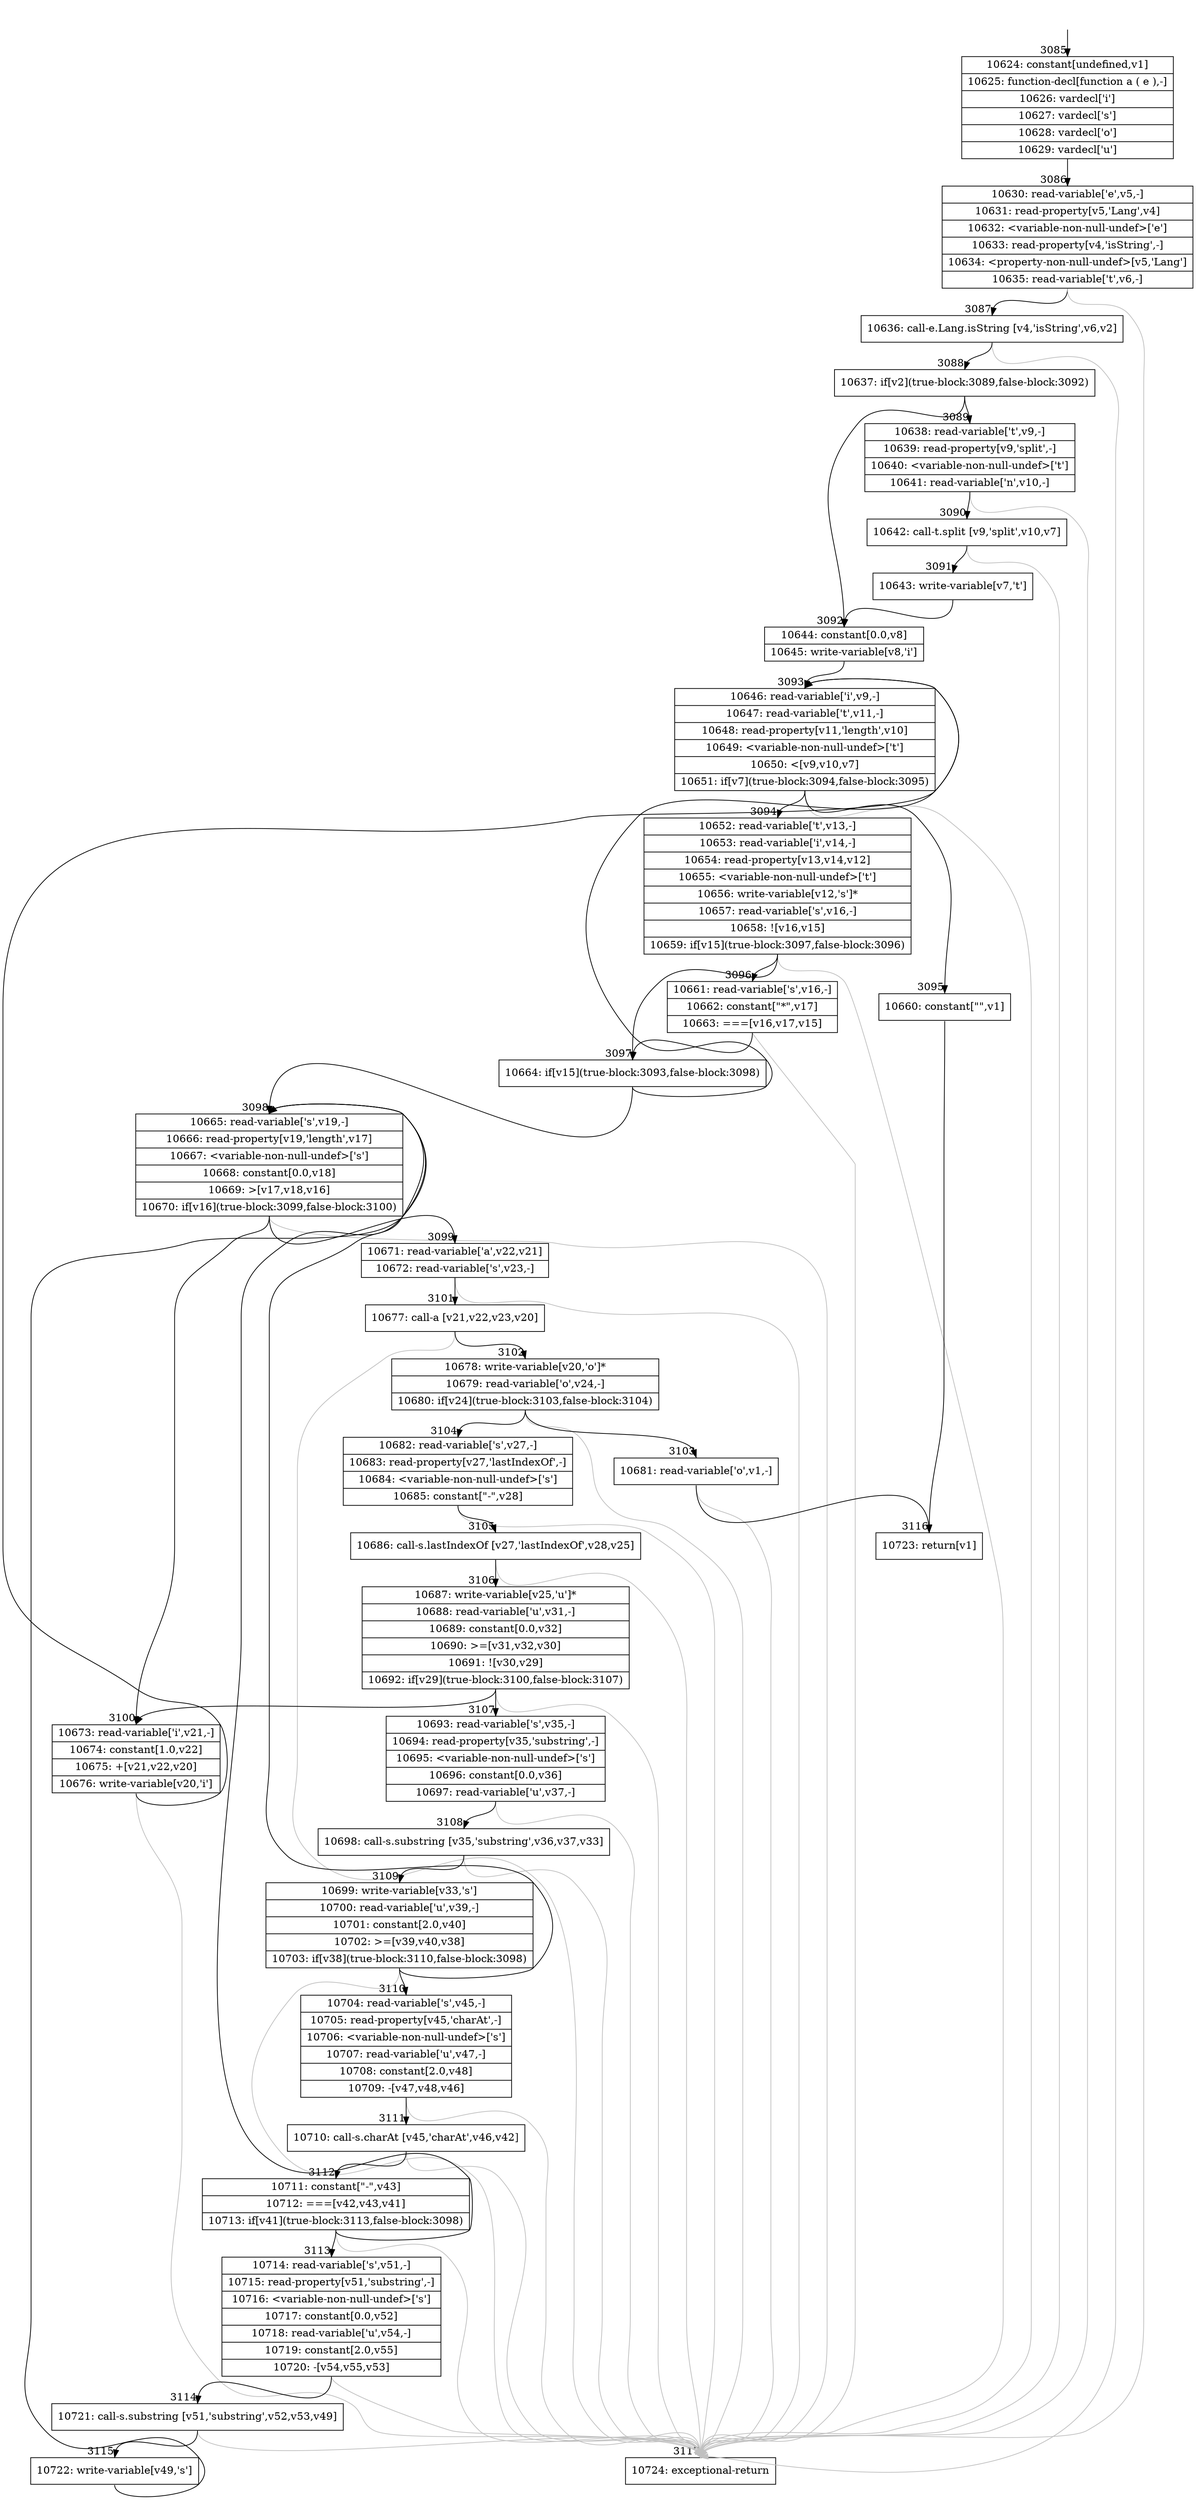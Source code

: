 digraph {
rankdir="TD"
BB_entry165[shape=none,label=""];
BB_entry165 -> BB3085 [tailport=s, headport=n, headlabel="    3085"]
BB3085 [shape=record label="{10624: constant[undefined,v1]|10625: function-decl[function a ( e ),-]|10626: vardecl['i']|10627: vardecl['s']|10628: vardecl['o']|10629: vardecl['u']}" ] 
BB3085 -> BB3086 [tailport=s, headport=n, headlabel="      3086"]
BB3086 [shape=record label="{10630: read-variable['e',v5,-]|10631: read-property[v5,'Lang',v4]|10632: \<variable-non-null-undef\>['e']|10633: read-property[v4,'isString',-]|10634: \<property-non-null-undef\>[v5,'Lang']|10635: read-variable['t',v6,-]}" ] 
BB3086 -> BB3087 [tailport=s, headport=n, headlabel="      3087"]
BB3086 -> BB3117 [tailport=s, headport=n, color=gray, headlabel="      3117"]
BB3087 [shape=record label="{10636: call-e.Lang.isString [v4,'isString',v6,v2]}" ] 
BB3087 -> BB3088 [tailport=s, headport=n, headlabel="      3088"]
BB3087 -> BB3117 [tailport=s, headport=n, color=gray]
BB3088 [shape=record label="{10637: if[v2](true-block:3089,false-block:3092)}" ] 
BB3088 -> BB3092 [tailport=s, headport=n, headlabel="      3092"]
BB3088 -> BB3089 [tailport=s, headport=n, headlabel="      3089"]
BB3089 [shape=record label="{10638: read-variable['t',v9,-]|10639: read-property[v9,'split',-]|10640: \<variable-non-null-undef\>['t']|10641: read-variable['n',v10,-]}" ] 
BB3089 -> BB3090 [tailport=s, headport=n, headlabel="      3090"]
BB3089 -> BB3117 [tailport=s, headport=n, color=gray]
BB3090 [shape=record label="{10642: call-t.split [v9,'split',v10,v7]}" ] 
BB3090 -> BB3091 [tailport=s, headport=n, headlabel="      3091"]
BB3090 -> BB3117 [tailport=s, headport=n, color=gray]
BB3091 [shape=record label="{10643: write-variable[v7,'t']}" ] 
BB3091 -> BB3092 [tailport=s, headport=n]
BB3092 [shape=record label="{10644: constant[0.0,v8]|10645: write-variable[v8,'i']}" ] 
BB3092 -> BB3093 [tailport=s, headport=n, headlabel="      3093"]
BB3093 [shape=record label="{10646: read-variable['i',v9,-]|10647: read-variable['t',v11,-]|10648: read-property[v11,'length',v10]|10649: \<variable-non-null-undef\>['t']|10650: \<[v9,v10,v7]|10651: if[v7](true-block:3094,false-block:3095)}" ] 
BB3093 -> BB3094 [tailport=s, headport=n, headlabel="      3094"]
BB3093 -> BB3095 [tailport=s, headport=n, headlabel="      3095"]
BB3093 -> BB3117 [tailport=s, headport=n, color=gray]
BB3094 [shape=record label="{10652: read-variable['t',v13,-]|10653: read-variable['i',v14,-]|10654: read-property[v13,v14,v12]|10655: \<variable-non-null-undef\>['t']|10656: write-variable[v12,'s']*|10657: read-variable['s',v16,-]|10658: ![v16,v15]|10659: if[v15](true-block:3097,false-block:3096)}" ] 
BB3094 -> BB3097 [tailport=s, headport=n, headlabel="      3097"]
BB3094 -> BB3096 [tailport=s, headport=n, headlabel="      3096"]
BB3094 -> BB3117 [tailport=s, headport=n, color=gray]
BB3095 [shape=record label="{10660: constant[\"\",v1]}" ] 
BB3095 -> BB3116 [tailport=s, headport=n, headlabel="      3116"]
BB3096 [shape=record label="{10661: read-variable['s',v16,-]|10662: constant[\"*\",v17]|10663: ===[v16,v17,v15]}" ] 
BB3096 -> BB3097 [tailport=s, headport=n]
BB3096 -> BB3117 [tailport=s, headport=n, color=gray]
BB3097 [shape=record label="{10664: if[v15](true-block:3093,false-block:3098)}" ] 
BB3097 -> BB3093 [tailport=s, headport=n]
BB3097 -> BB3098 [tailport=s, headport=n, headlabel="      3098"]
BB3098 [shape=record label="{10665: read-variable['s',v19,-]|10666: read-property[v19,'length',v17]|10667: \<variable-non-null-undef\>['s']|10668: constant[0.0,v18]|10669: \>[v17,v18,v16]|10670: if[v16](true-block:3099,false-block:3100)}" ] 
BB3098 -> BB3099 [tailport=s, headport=n, headlabel="      3099"]
BB3098 -> BB3100 [tailport=s, headport=n, headlabel="      3100"]
BB3098 -> BB3117 [tailport=s, headport=n, color=gray]
BB3099 [shape=record label="{10671: read-variable['a',v22,v21]|10672: read-variable['s',v23,-]}" ] 
BB3099 -> BB3101 [tailport=s, headport=n, headlabel="      3101"]
BB3099 -> BB3117 [tailport=s, headport=n, color=gray]
BB3100 [shape=record label="{10673: read-variable['i',v21,-]|10674: constant[1.0,v22]|10675: +[v21,v22,v20]|10676: write-variable[v20,'i']}" ] 
BB3100 -> BB3093 [tailport=s, headport=n]
BB3100 -> BB3117 [tailport=s, headport=n, color=gray]
BB3101 [shape=record label="{10677: call-a [v21,v22,v23,v20]}" ] 
BB3101 -> BB3102 [tailport=s, headport=n, headlabel="      3102"]
BB3101 -> BB3117 [tailport=s, headport=n, color=gray]
BB3102 [shape=record label="{10678: write-variable[v20,'o']*|10679: read-variable['o',v24,-]|10680: if[v24](true-block:3103,false-block:3104)}" ] 
BB3102 -> BB3103 [tailport=s, headport=n, headlabel="      3103"]
BB3102 -> BB3104 [tailport=s, headport=n, headlabel="      3104"]
BB3102 -> BB3117 [tailport=s, headport=n, color=gray]
BB3103 [shape=record label="{10681: read-variable['o',v1,-]}" ] 
BB3103 -> BB3116 [tailport=s, headport=n]
BB3103 -> BB3117 [tailport=s, headport=n, color=gray]
BB3104 [shape=record label="{10682: read-variable['s',v27,-]|10683: read-property[v27,'lastIndexOf',-]|10684: \<variable-non-null-undef\>['s']|10685: constant[\"-\",v28]}" ] 
BB3104 -> BB3105 [tailport=s, headport=n, headlabel="      3105"]
BB3104 -> BB3117 [tailport=s, headport=n, color=gray]
BB3105 [shape=record label="{10686: call-s.lastIndexOf [v27,'lastIndexOf',v28,v25]}" ] 
BB3105 -> BB3106 [tailport=s, headport=n, headlabel="      3106"]
BB3105 -> BB3117 [tailport=s, headport=n, color=gray]
BB3106 [shape=record label="{10687: write-variable[v25,'u']*|10688: read-variable['u',v31,-]|10689: constant[0.0,v32]|10690: \>=[v31,v32,v30]|10691: ![v30,v29]|10692: if[v29](true-block:3100,false-block:3107)}" ] 
BB3106 -> BB3100 [tailport=s, headport=n]
BB3106 -> BB3107 [tailport=s, headport=n, headlabel="      3107"]
BB3106 -> BB3117 [tailport=s, headport=n, color=gray]
BB3107 [shape=record label="{10693: read-variable['s',v35,-]|10694: read-property[v35,'substring',-]|10695: \<variable-non-null-undef\>['s']|10696: constant[0.0,v36]|10697: read-variable['u',v37,-]}" ] 
BB3107 -> BB3108 [tailport=s, headport=n, headlabel="      3108"]
BB3107 -> BB3117 [tailport=s, headport=n, color=gray]
BB3108 [shape=record label="{10698: call-s.substring [v35,'substring',v36,v37,v33]}" ] 
BB3108 -> BB3109 [tailport=s, headport=n, headlabel="      3109"]
BB3108 -> BB3117 [tailport=s, headport=n, color=gray]
BB3109 [shape=record label="{10699: write-variable[v33,'s']|10700: read-variable['u',v39,-]|10701: constant[2.0,v40]|10702: \>=[v39,v40,v38]|10703: if[v38](true-block:3110,false-block:3098)}" ] 
BB3109 -> BB3098 [tailport=s, headport=n]
BB3109 -> BB3110 [tailport=s, headport=n, headlabel="      3110"]
BB3109 -> BB3117 [tailport=s, headport=n, color=gray]
BB3110 [shape=record label="{10704: read-variable['s',v45,-]|10705: read-property[v45,'charAt',-]|10706: \<variable-non-null-undef\>['s']|10707: read-variable['u',v47,-]|10708: constant[2.0,v48]|10709: -[v47,v48,v46]}" ] 
BB3110 -> BB3111 [tailport=s, headport=n, headlabel="      3111"]
BB3110 -> BB3117 [tailport=s, headport=n, color=gray]
BB3111 [shape=record label="{10710: call-s.charAt [v45,'charAt',v46,v42]}" ] 
BB3111 -> BB3112 [tailport=s, headport=n, headlabel="      3112"]
BB3111 -> BB3117 [tailport=s, headport=n, color=gray]
BB3112 [shape=record label="{10711: constant[\"-\",v43]|10712: ===[v42,v43,v41]|10713: if[v41](true-block:3113,false-block:3098)}" ] 
BB3112 -> BB3098 [tailport=s, headport=n]
BB3112 -> BB3113 [tailport=s, headport=n, headlabel="      3113"]
BB3112 -> BB3117 [tailport=s, headport=n, color=gray]
BB3113 [shape=record label="{10714: read-variable['s',v51,-]|10715: read-property[v51,'substring',-]|10716: \<variable-non-null-undef\>['s']|10717: constant[0.0,v52]|10718: read-variable['u',v54,-]|10719: constant[2.0,v55]|10720: -[v54,v55,v53]}" ] 
BB3113 -> BB3114 [tailport=s, headport=n, headlabel="      3114"]
BB3113 -> BB3117 [tailport=s, headport=n, color=gray]
BB3114 [shape=record label="{10721: call-s.substring [v51,'substring',v52,v53,v49]}" ] 
BB3114 -> BB3115 [tailport=s, headport=n, headlabel="      3115"]
BB3114 -> BB3117 [tailport=s, headport=n, color=gray]
BB3115 [shape=record label="{10722: write-variable[v49,'s']}" ] 
BB3115 -> BB3098 [tailport=s, headport=n]
BB3116 [shape=record label="{10723: return[v1]}" ] 
BB3117 [shape=record label="{10724: exceptional-return}" ] 
}
